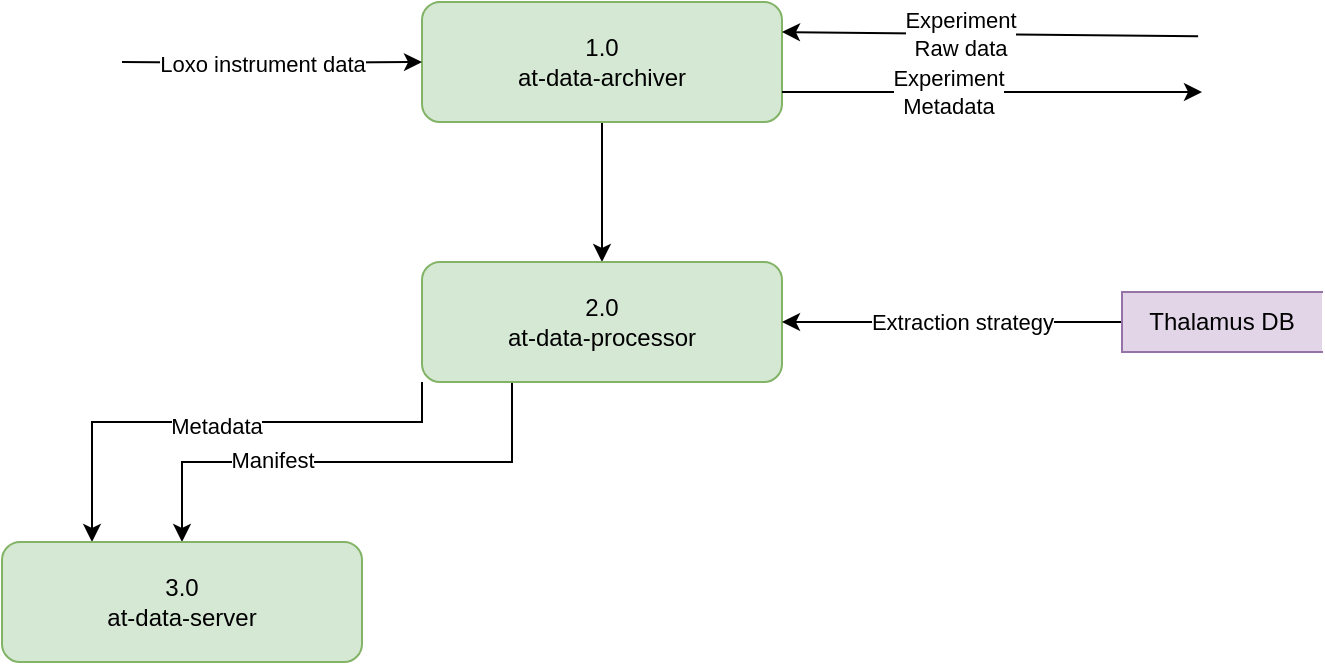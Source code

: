<mxfile version="23.1.1" type="github">
  <diagram name="Page-1" id="dx0UbN1KDhQHgxMDVQlJ">
    <mxGraphModel dx="1160" dy="756" grid="1" gridSize="10" guides="1" tooltips="1" connect="1" arrows="1" fold="1" page="1" pageScale="1" pageWidth="827" pageHeight="1169" math="0" shadow="0">
      <root>
        <mxCell id="0" />
        <mxCell id="1" parent="0" />
        <mxCell id="Wb7Bm_bJqOq9qxchE__--23" style="edgeStyle=orthogonalEdgeStyle;rounded=0;orthogonalLoop=1;jettySize=auto;html=1;exitX=0.5;exitY=1;exitDx=0;exitDy=0;entryX=0.5;entryY=0;entryDx=0;entryDy=0;" edge="1" parent="1" source="Wb7Bm_bJqOq9qxchE__--1" target="Wb7Bm_bJqOq9qxchE__--12">
          <mxGeometry relative="1" as="geometry" />
        </mxCell>
        <mxCell id="Wb7Bm_bJqOq9qxchE__--1" value="1.0&lt;br&gt;at-data-archiver" style="rounded=1;whiteSpace=wrap;html=1;fillColor=#d5e8d4;strokeColor=#82b366;" vertex="1" parent="1">
          <mxGeometry x="280" y="90" width="180" height="60" as="geometry" />
        </mxCell>
        <mxCell id="Wb7Bm_bJqOq9qxchE__--3" value="" style="endArrow=classic;html=1;rounded=0;entryX=1;entryY=0.25;entryDx=0;entryDy=0;exitX=-0.015;exitY=0.339;exitDx=0;exitDy=0;exitPerimeter=0;" edge="1" parent="1" target="Wb7Bm_bJqOq9qxchE__--1">
          <mxGeometry width="50" height="50" relative="1" as="geometry">
            <mxPoint x="668.05" y="107.12" as="sourcePoint" />
            <mxPoint x="440" y="350" as="targetPoint" />
          </mxGeometry>
        </mxCell>
        <mxCell id="Wb7Bm_bJqOq9qxchE__--4" value="Experiment&lt;br style=&quot;border-color: var(--border-color);&quot;&gt;Raw data" style="edgeLabel;html=1;align=center;verticalAlign=middle;resizable=0;points=[];" vertex="1" connectable="0" parent="Wb7Bm_bJqOq9qxchE__--3">
          <mxGeometry x="0.15" relative="1" as="geometry">
            <mxPoint as="offset" />
          </mxGeometry>
        </mxCell>
        <mxCell id="Wb7Bm_bJqOq9qxchE__--6" value="" style="endArrow=classic;html=1;rounded=0;exitX=1;exitY=0.75;exitDx=0;exitDy=0;" edge="1" parent="1" source="Wb7Bm_bJqOq9qxchE__--1">
          <mxGeometry width="50" height="50" relative="1" as="geometry">
            <mxPoint x="710" y="150" as="sourcePoint" />
            <mxPoint x="670" y="135" as="targetPoint" />
          </mxGeometry>
        </mxCell>
        <mxCell id="Wb7Bm_bJqOq9qxchE__--8" value="Experiment&lt;br style=&quot;border-color: var(--border-color);&quot;&gt;Metadata" style="edgeLabel;html=1;align=center;verticalAlign=middle;resizable=0;points=[];" vertex="1" connectable="0" parent="Wb7Bm_bJqOq9qxchE__--6">
          <mxGeometry x="-0.21" relative="1" as="geometry">
            <mxPoint as="offset" />
          </mxGeometry>
        </mxCell>
        <mxCell id="Wb7Bm_bJqOq9qxchE__--11" style="edgeStyle=orthogonalEdgeStyle;rounded=0;orthogonalLoop=1;jettySize=auto;html=1;entryX=0;entryY=0.5;entryDx=0;entryDy=0;" edge="1" parent="1" target="Wb7Bm_bJqOq9qxchE__--1">
          <mxGeometry relative="1" as="geometry">
            <mxPoint x="130" y="120" as="sourcePoint" />
          </mxGeometry>
        </mxCell>
        <mxCell id="Wb7Bm_bJqOq9qxchE__--22" value="Loxo instrument data" style="edgeLabel;html=1;align=center;verticalAlign=middle;resizable=0;points=[];" vertex="1" connectable="0" parent="Wb7Bm_bJqOq9qxchE__--11">
          <mxGeometry x="-0.218" y="1" relative="1" as="geometry">
            <mxPoint x="11" y="1" as="offset" />
          </mxGeometry>
        </mxCell>
        <mxCell id="Wb7Bm_bJqOq9qxchE__--29" style="edgeStyle=orthogonalEdgeStyle;rounded=0;orthogonalLoop=1;jettySize=auto;html=1;exitX=0.25;exitY=1;exitDx=0;exitDy=0;entryX=0.5;entryY=0;entryDx=0;entryDy=0;" edge="1" parent="1" source="Wb7Bm_bJqOq9qxchE__--12" target="Wb7Bm_bJqOq9qxchE__--28">
          <mxGeometry relative="1" as="geometry" />
        </mxCell>
        <mxCell id="Wb7Bm_bJqOq9qxchE__--30" value="Manifest" style="edgeLabel;html=1;align=center;verticalAlign=middle;resizable=0;points=[];" vertex="1" connectable="0" parent="Wb7Bm_bJqOq9qxchE__--29">
          <mxGeometry x="0.306" y="-1" relative="1" as="geometry">
            <mxPoint as="offset" />
          </mxGeometry>
        </mxCell>
        <mxCell id="Wb7Bm_bJqOq9qxchE__--33" style="edgeStyle=orthogonalEdgeStyle;rounded=0;orthogonalLoop=1;jettySize=auto;html=1;exitX=0;exitY=1;exitDx=0;exitDy=0;entryX=0.25;entryY=0;entryDx=0;entryDy=0;" edge="1" parent="1" source="Wb7Bm_bJqOq9qxchE__--12" target="Wb7Bm_bJqOq9qxchE__--28">
          <mxGeometry relative="1" as="geometry">
            <Array as="points">
              <mxPoint x="280" y="300" />
              <mxPoint x="115" y="300" />
            </Array>
          </mxGeometry>
        </mxCell>
        <mxCell id="Wb7Bm_bJqOq9qxchE__--34" value="Metadata" style="edgeLabel;html=1;align=center;verticalAlign=middle;resizable=0;points=[];" vertex="1" connectable="0" parent="Wb7Bm_bJqOq9qxchE__--33">
          <mxGeometry x="0.004" y="2" relative="1" as="geometry">
            <mxPoint as="offset" />
          </mxGeometry>
        </mxCell>
        <mxCell id="Wb7Bm_bJqOq9qxchE__--12" value="2.0&lt;br&gt;at-data-processor" style="rounded=1;whiteSpace=wrap;html=1;fillColor=#d5e8d4;strokeColor=#82b366;" vertex="1" parent="1">
          <mxGeometry x="280" y="220" width="180" height="60" as="geometry" />
        </mxCell>
        <mxCell id="Wb7Bm_bJqOq9qxchE__--25" style="edgeStyle=orthogonalEdgeStyle;rounded=0;orthogonalLoop=1;jettySize=auto;html=1;entryX=1;entryY=0.5;entryDx=0;entryDy=0;" edge="1" parent="1" source="Wb7Bm_bJqOq9qxchE__--24" target="Wb7Bm_bJqOq9qxchE__--12">
          <mxGeometry relative="1" as="geometry" />
        </mxCell>
        <mxCell id="Wb7Bm_bJqOq9qxchE__--26" value="Extraction strategy" style="edgeLabel;html=1;align=center;verticalAlign=middle;resizable=0;points=[];" vertex="1" connectable="0" parent="Wb7Bm_bJqOq9qxchE__--25">
          <mxGeometry x="0.2" relative="1" as="geometry">
            <mxPoint x="22" as="offset" />
          </mxGeometry>
        </mxCell>
        <mxCell id="Wb7Bm_bJqOq9qxchE__--24" value="Thalamus DB" style="html=1;dashed=0;whiteSpace=wrap;shape=partialRectangle;right=0;fillColor=#e1d5e7;strokeColor=#9673a6;" vertex="1" parent="1">
          <mxGeometry x="630" y="235" width="100" height="30" as="geometry" />
        </mxCell>
        <mxCell id="Wb7Bm_bJqOq9qxchE__--28" value="3.0&lt;br&gt;at-data-server" style="rounded=1;whiteSpace=wrap;html=1;fillColor=#d5e8d4;strokeColor=#82b366;" vertex="1" parent="1">
          <mxGeometry x="70" y="360" width="180" height="60" as="geometry" />
        </mxCell>
      </root>
    </mxGraphModel>
  </diagram>
</mxfile>
